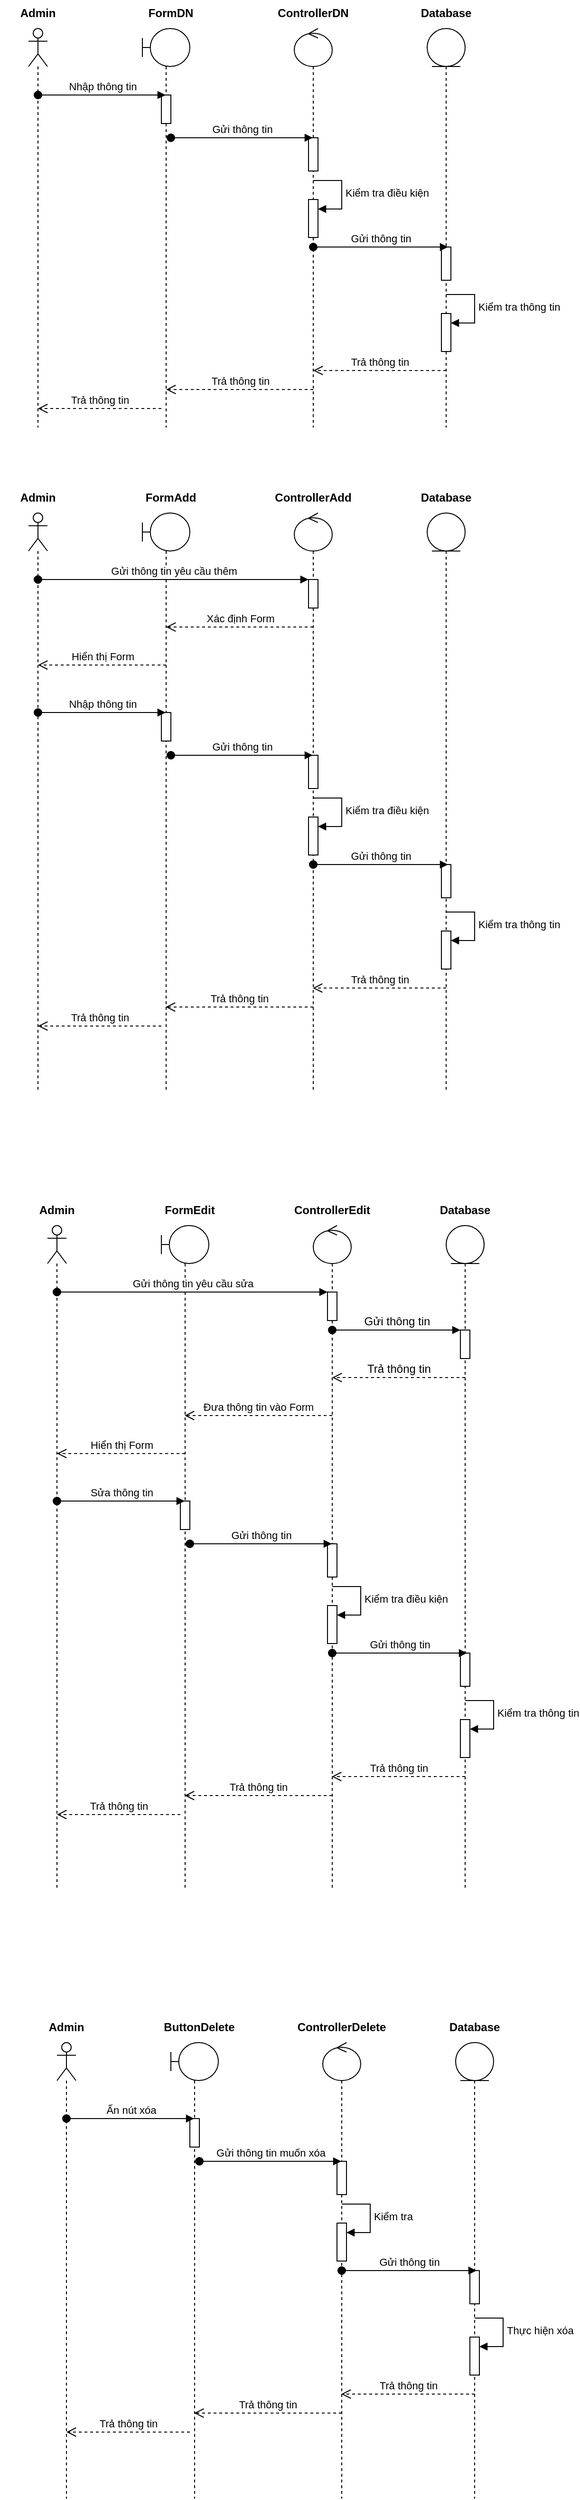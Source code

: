 <mxfile version="20.8.20" type="github">
  <diagram name="Page-1" id="2YBvvXClWsGukQMizWep">
    <mxGraphModel dx="880" dy="502" grid="1" gridSize="10" guides="1" tooltips="1" connect="1" arrows="1" fold="1" page="1" pageScale="1" pageWidth="850" pageHeight="1100" math="0" shadow="0">
      <root>
        <mxCell id="0" />
        <mxCell id="1" parent="0" />
        <mxCell id="ZJ23gMwcGeVNAdZeZlUA-1" value="" style="shape=umlLifeline;perimeter=lifelinePerimeter;whiteSpace=wrap;html=1;container=0;dropTarget=0;collapsible=0;recursiveResize=0;outlineConnect=0;portConstraint=eastwest;newEdgeStyle={&quot;edgeStyle&quot;:&quot;elbowEdgeStyle&quot;,&quot;elbow&quot;:&quot;vertical&quot;,&quot;curved&quot;:0,&quot;rounded&quot;:0};participant=umlActor;" parent="1" vertex="1">
          <mxGeometry x="50" y="40" width="20" height="420" as="geometry" />
        </mxCell>
        <mxCell id="ZJ23gMwcGeVNAdZeZlUA-2" value="" style="shape=umlLifeline;perimeter=lifelinePerimeter;whiteSpace=wrap;html=1;container=0;dropTarget=0;collapsible=0;recursiveResize=0;outlineConnect=0;portConstraint=eastwest;newEdgeStyle={&quot;edgeStyle&quot;:&quot;elbowEdgeStyle&quot;,&quot;elbow&quot;:&quot;vertical&quot;,&quot;curved&quot;:0,&quot;rounded&quot;:0};participant=umlControl;" parent="1" vertex="1">
          <mxGeometry x="330" y="40" width="40" height="420" as="geometry" />
        </mxCell>
        <mxCell id="ZJ23gMwcGeVNAdZeZlUA-7" value="" style="html=1;points=[];perimeter=orthogonalPerimeter;outlineConnect=0;targetShapes=umlLifeline;portConstraint=eastwest;newEdgeStyle={&quot;edgeStyle&quot;:&quot;elbowEdgeStyle&quot;,&quot;elbow&quot;:&quot;vertical&quot;,&quot;curved&quot;:0,&quot;rounded&quot;:0};" parent="ZJ23gMwcGeVNAdZeZlUA-2" vertex="1">
          <mxGeometry x="15" y="115" width="10" height="35" as="geometry" />
        </mxCell>
        <mxCell id="ZJ23gMwcGeVNAdZeZlUA-11" value="" style="html=1;points=[];perimeter=orthogonalPerimeter;outlineConnect=0;targetShapes=umlLifeline;portConstraint=eastwest;newEdgeStyle={&quot;edgeStyle&quot;:&quot;elbowEdgeStyle&quot;,&quot;elbow&quot;:&quot;vertical&quot;,&quot;curved&quot;:0,&quot;rounded&quot;:0};" parent="ZJ23gMwcGeVNAdZeZlUA-2" vertex="1">
          <mxGeometry x="15" y="180" width="10" height="40" as="geometry" />
        </mxCell>
        <mxCell id="ZJ23gMwcGeVNAdZeZlUA-12" value="Kiểm tra điều kiện" style="html=1;align=left;spacingLeft=2;endArrow=block;rounded=0;edgeStyle=orthogonalEdgeStyle;curved=0;rounded=0;" parent="ZJ23gMwcGeVNAdZeZlUA-2" target="ZJ23gMwcGeVNAdZeZlUA-11" edge="1">
          <mxGeometry relative="1" as="geometry">
            <mxPoint x="20" y="160" as="sourcePoint" />
            <Array as="points">
              <mxPoint x="50" y="190" />
            </Array>
          </mxGeometry>
        </mxCell>
        <mxCell id="ZJ23gMwcGeVNAdZeZlUA-3" value="" style="shape=umlLifeline;perimeter=lifelinePerimeter;whiteSpace=wrap;html=1;container=0;dropTarget=0;collapsible=0;recursiveResize=0;outlineConnect=0;portConstraint=eastwest;newEdgeStyle={&quot;edgeStyle&quot;:&quot;elbowEdgeStyle&quot;,&quot;elbow&quot;:&quot;vertical&quot;,&quot;curved&quot;:0,&quot;rounded&quot;:0};participant=umlBoundary;" parent="1" vertex="1">
          <mxGeometry x="170" y="40" width="50" height="420" as="geometry" />
        </mxCell>
        <mxCell id="ZJ23gMwcGeVNAdZeZlUA-5" value="" style="html=1;points=[];perimeter=orthogonalPerimeter;outlineConnect=0;targetShapes=umlLifeline;portConstraint=eastwest;newEdgeStyle={&quot;edgeStyle&quot;:&quot;elbowEdgeStyle&quot;,&quot;elbow&quot;:&quot;vertical&quot;,&quot;curved&quot;:0,&quot;rounded&quot;:0};" parent="ZJ23gMwcGeVNAdZeZlUA-3" vertex="1">
          <mxGeometry x="20" y="70" width="10" height="30" as="geometry" />
        </mxCell>
        <mxCell id="ZJ23gMwcGeVNAdZeZlUA-4" value="" style="shape=umlLifeline;perimeter=lifelinePerimeter;whiteSpace=wrap;html=1;container=0;dropTarget=0;collapsible=0;recursiveResize=0;outlineConnect=0;portConstraint=eastwest;newEdgeStyle={&quot;edgeStyle&quot;:&quot;elbowEdgeStyle&quot;,&quot;elbow&quot;:&quot;vertical&quot;,&quot;curved&quot;:0,&quot;rounded&quot;:0};participant=umlEntity;" parent="1" vertex="1">
          <mxGeometry x="470" y="40" width="40" height="420" as="geometry" />
        </mxCell>
        <mxCell id="ZJ23gMwcGeVNAdZeZlUA-9" value="" style="html=1;points=[];perimeter=orthogonalPerimeter;outlineConnect=0;targetShapes=umlLifeline;portConstraint=eastwest;newEdgeStyle={&quot;edgeStyle&quot;:&quot;elbowEdgeStyle&quot;,&quot;elbow&quot;:&quot;vertical&quot;,&quot;curved&quot;:0,&quot;rounded&quot;:0};" parent="ZJ23gMwcGeVNAdZeZlUA-4" vertex="1">
          <mxGeometry x="15" y="230" width="10" height="35" as="geometry" />
        </mxCell>
        <mxCell id="ZJ23gMwcGeVNAdZeZlUA-16" value="" style="html=1;points=[];perimeter=orthogonalPerimeter;outlineConnect=0;targetShapes=umlLifeline;portConstraint=eastwest;newEdgeStyle={&quot;edgeStyle&quot;:&quot;elbowEdgeStyle&quot;,&quot;elbow&quot;:&quot;vertical&quot;,&quot;curved&quot;:0,&quot;rounded&quot;:0};" parent="ZJ23gMwcGeVNAdZeZlUA-4" vertex="1">
          <mxGeometry x="15" y="300" width="10" height="40" as="geometry" />
        </mxCell>
        <mxCell id="ZJ23gMwcGeVNAdZeZlUA-17" value="Kiểm tra thông tin" style="html=1;align=left;spacingLeft=2;endArrow=block;rounded=0;edgeStyle=orthogonalEdgeStyle;curved=0;rounded=0;" parent="ZJ23gMwcGeVNAdZeZlUA-4" target="ZJ23gMwcGeVNAdZeZlUA-16" edge="1">
          <mxGeometry relative="1" as="geometry">
            <mxPoint x="20" y="280" as="sourcePoint" />
            <Array as="points">
              <mxPoint x="50" y="310" />
            </Array>
          </mxGeometry>
        </mxCell>
        <mxCell id="ZJ23gMwcGeVNAdZeZlUA-6" value="Nhập thông tin" style="html=1;verticalAlign=bottom;startArrow=oval;endArrow=block;startSize=8;edgeStyle=elbowEdgeStyle;elbow=vertical;curved=0;rounded=0;" parent="1" target="ZJ23gMwcGeVNAdZeZlUA-3" edge="1">
          <mxGeometry relative="1" as="geometry">
            <mxPoint x="60" y="110" as="sourcePoint" />
          </mxGeometry>
        </mxCell>
        <mxCell id="ZJ23gMwcGeVNAdZeZlUA-8" value="Gửi thông tin" style="html=1;verticalAlign=bottom;startArrow=oval;endArrow=block;startSize=8;edgeStyle=elbowEdgeStyle;elbow=vertical;curved=0;rounded=0;" parent="1" target="ZJ23gMwcGeVNAdZeZlUA-2" edge="1">
          <mxGeometry relative="1" as="geometry">
            <mxPoint x="200" y="155" as="sourcePoint" />
          </mxGeometry>
        </mxCell>
        <mxCell id="ZJ23gMwcGeVNAdZeZlUA-10" value="Gửi thông tin" style="html=1;verticalAlign=bottom;startArrow=oval;endArrow=block;startSize=8;edgeStyle=elbowEdgeStyle;elbow=vertical;curved=0;rounded=0;" parent="1" edge="1">
          <mxGeometry relative="1" as="geometry">
            <mxPoint x="350" y="270" as="sourcePoint" />
            <mxPoint x="492" y="270" as="targetPoint" />
          </mxGeometry>
        </mxCell>
        <mxCell id="ZJ23gMwcGeVNAdZeZlUA-18" value="Trả thông tin" style="html=1;verticalAlign=bottom;endArrow=open;dashed=1;endSize=8;edgeStyle=elbowEdgeStyle;elbow=vertical;curved=0;rounded=0;" parent="1" target="ZJ23gMwcGeVNAdZeZlUA-2" edge="1">
          <mxGeometry relative="1" as="geometry">
            <mxPoint x="490" y="400" as="sourcePoint" />
            <mxPoint x="410" y="400" as="targetPoint" />
          </mxGeometry>
        </mxCell>
        <mxCell id="ZJ23gMwcGeVNAdZeZlUA-19" value="Trả thông tin" style="html=1;verticalAlign=bottom;endArrow=open;dashed=1;endSize=8;edgeStyle=elbowEdgeStyle;elbow=vertical;curved=0;rounded=0;" parent="1" target="ZJ23gMwcGeVNAdZeZlUA-3" edge="1">
          <mxGeometry relative="1" as="geometry">
            <mxPoint x="350" y="420" as="sourcePoint" />
            <mxPoint x="210" y="420" as="targetPoint" />
          </mxGeometry>
        </mxCell>
        <mxCell id="ZJ23gMwcGeVNAdZeZlUA-20" value="Trả thông tin" style="html=1;verticalAlign=bottom;endArrow=open;dashed=1;endSize=8;edgeStyle=elbowEdgeStyle;elbow=vertical;curved=0;rounded=0;" parent="1" edge="1">
          <mxGeometry relative="1" as="geometry">
            <mxPoint x="190" y="440" as="sourcePoint" />
            <mxPoint x="60" y="440" as="targetPoint" />
          </mxGeometry>
        </mxCell>
        <mxCell id="ZJ23gMwcGeVNAdZeZlUA-21" value="Admin" style="text;align=center;fontStyle=1;verticalAlign=middle;spacingLeft=3;spacingRight=3;strokeColor=none;rotatable=0;points=[[0,0.5],[1,0.5]];portConstraint=eastwest;" parent="1" vertex="1">
          <mxGeometry x="20" y="10" width="80" height="26" as="geometry" />
        </mxCell>
        <mxCell id="ZJ23gMwcGeVNAdZeZlUA-23" value="FormDN" style="text;align=center;fontStyle=1;verticalAlign=middle;spacingLeft=3;spacingRight=3;strokeColor=none;rotatable=0;points=[[0,0.5],[1,0.5]];portConstraint=eastwest;" parent="1" vertex="1">
          <mxGeometry x="160" y="10" width="80" height="26" as="geometry" />
        </mxCell>
        <mxCell id="ZJ23gMwcGeVNAdZeZlUA-24" value="ControllerDN" style="text;align=center;fontStyle=1;verticalAlign=middle;spacingLeft=3;spacingRight=3;strokeColor=none;rotatable=0;points=[[0,0.5],[1,0.5]];portConstraint=eastwest;" parent="1" vertex="1">
          <mxGeometry x="310" y="10" width="80" height="26" as="geometry" />
        </mxCell>
        <mxCell id="ZJ23gMwcGeVNAdZeZlUA-25" value="Database" style="text;align=center;fontStyle=1;verticalAlign=middle;spacingLeft=3;spacingRight=3;strokeColor=none;rotatable=0;points=[[0,0.5],[1,0.5]];portConstraint=eastwest;" parent="1" vertex="1">
          <mxGeometry x="450" y="10" width="80" height="26" as="geometry" />
        </mxCell>
        <mxCell id="ZJ23gMwcGeVNAdZeZlUA-26" value="" style="shape=umlLifeline;perimeter=lifelinePerimeter;whiteSpace=wrap;html=1;container=0;dropTarget=0;collapsible=0;recursiveResize=0;outlineConnect=0;portConstraint=eastwest;newEdgeStyle={&quot;edgeStyle&quot;:&quot;elbowEdgeStyle&quot;,&quot;elbow&quot;:&quot;vertical&quot;,&quot;curved&quot;:0,&quot;rounded&quot;:0};participant=umlActor;" parent="1" vertex="1">
          <mxGeometry x="50" y="550" width="20" height="610" as="geometry" />
        </mxCell>
        <mxCell id="ZJ23gMwcGeVNAdZeZlUA-27" value="" style="shape=umlLifeline;perimeter=lifelinePerimeter;whiteSpace=wrap;html=1;container=0;dropTarget=0;collapsible=0;recursiveResize=0;outlineConnect=0;portConstraint=eastwest;newEdgeStyle={&quot;edgeStyle&quot;:&quot;elbowEdgeStyle&quot;,&quot;elbow&quot;:&quot;vertical&quot;,&quot;curved&quot;:0,&quot;rounded&quot;:0};participant=umlControl;" parent="1" vertex="1">
          <mxGeometry x="330" y="550" width="40" height="610" as="geometry" />
        </mxCell>
        <mxCell id="ZJ23gMwcGeVNAdZeZlUA-28" value="" style="html=1;points=[];perimeter=orthogonalPerimeter;outlineConnect=0;targetShapes=umlLifeline;portConstraint=eastwest;newEdgeStyle={&quot;edgeStyle&quot;:&quot;elbowEdgeStyle&quot;,&quot;elbow&quot;:&quot;vertical&quot;,&quot;curved&quot;:0,&quot;rounded&quot;:0};" parent="ZJ23gMwcGeVNAdZeZlUA-27" vertex="1">
          <mxGeometry x="15" y="255" width="10" height="35" as="geometry" />
        </mxCell>
        <mxCell id="ZJ23gMwcGeVNAdZeZlUA-29" value="" style="html=1;points=[];perimeter=orthogonalPerimeter;outlineConnect=0;targetShapes=umlLifeline;portConstraint=eastwest;newEdgeStyle={&quot;edgeStyle&quot;:&quot;elbowEdgeStyle&quot;,&quot;elbow&quot;:&quot;vertical&quot;,&quot;curved&quot;:0,&quot;rounded&quot;:0};" parent="ZJ23gMwcGeVNAdZeZlUA-27" vertex="1">
          <mxGeometry x="15" y="320" width="10" height="40" as="geometry" />
        </mxCell>
        <mxCell id="ZJ23gMwcGeVNAdZeZlUA-30" value="Kiểm tra điều kiện" style="html=1;align=left;spacingLeft=2;endArrow=block;rounded=0;edgeStyle=orthogonalEdgeStyle;curved=0;rounded=0;" parent="ZJ23gMwcGeVNAdZeZlUA-27" target="ZJ23gMwcGeVNAdZeZlUA-29" edge="1">
          <mxGeometry relative="1" as="geometry">
            <mxPoint x="20" y="300" as="sourcePoint" />
            <Array as="points">
              <mxPoint x="50" y="330" />
            </Array>
          </mxGeometry>
        </mxCell>
        <mxCell id="ZJ23gMwcGeVNAdZeZlUA-47" value="" style="html=1;points=[];perimeter=orthogonalPerimeter;outlineConnect=0;targetShapes=umlLifeline;portConstraint=eastwest;newEdgeStyle={&quot;edgeStyle&quot;:&quot;elbowEdgeStyle&quot;,&quot;elbow&quot;:&quot;vertical&quot;,&quot;curved&quot;:0,&quot;rounded&quot;:0};" parent="ZJ23gMwcGeVNAdZeZlUA-27" vertex="1">
          <mxGeometry x="15" y="70" width="10" height="30" as="geometry" />
        </mxCell>
        <mxCell id="ZJ23gMwcGeVNAdZeZlUA-31" value="" style="shape=umlLifeline;perimeter=lifelinePerimeter;whiteSpace=wrap;html=1;container=0;dropTarget=0;collapsible=0;recursiveResize=0;outlineConnect=0;portConstraint=eastwest;newEdgeStyle={&quot;edgeStyle&quot;:&quot;elbowEdgeStyle&quot;,&quot;elbow&quot;:&quot;vertical&quot;,&quot;curved&quot;:0,&quot;rounded&quot;:0};participant=umlBoundary;" parent="1" vertex="1">
          <mxGeometry x="170" y="550" width="50" height="610" as="geometry" />
        </mxCell>
        <mxCell id="ZJ23gMwcGeVNAdZeZlUA-32" value="" style="html=1;points=[];perimeter=orthogonalPerimeter;outlineConnect=0;targetShapes=umlLifeline;portConstraint=eastwest;newEdgeStyle={&quot;edgeStyle&quot;:&quot;elbowEdgeStyle&quot;,&quot;elbow&quot;:&quot;vertical&quot;,&quot;curved&quot;:0,&quot;rounded&quot;:0};" parent="ZJ23gMwcGeVNAdZeZlUA-31" vertex="1">
          <mxGeometry x="20" y="210" width="10" height="30" as="geometry" />
        </mxCell>
        <mxCell id="ZJ23gMwcGeVNAdZeZlUA-48" value="Gửi thông tin yêu cầu thêm" style="html=1;verticalAlign=bottom;startArrow=oval;endArrow=block;startSize=8;edgeStyle=elbowEdgeStyle;elbow=vertical;curved=0;rounded=0;" parent="ZJ23gMwcGeVNAdZeZlUA-31" target="ZJ23gMwcGeVNAdZeZlUA-47" edge="1">
          <mxGeometry relative="1" as="geometry">
            <mxPoint x="-110" y="70" as="sourcePoint" />
            <mxPoint x="24.5" y="70" as="targetPoint" />
          </mxGeometry>
        </mxCell>
        <mxCell id="ZJ23gMwcGeVNAdZeZlUA-33" value="" style="shape=umlLifeline;perimeter=lifelinePerimeter;whiteSpace=wrap;html=1;container=0;dropTarget=0;collapsible=0;recursiveResize=0;outlineConnect=0;portConstraint=eastwest;newEdgeStyle={&quot;edgeStyle&quot;:&quot;elbowEdgeStyle&quot;,&quot;elbow&quot;:&quot;vertical&quot;,&quot;curved&quot;:0,&quot;rounded&quot;:0};participant=umlEntity;" parent="1" vertex="1">
          <mxGeometry x="470" y="550" width="40" height="610" as="geometry" />
        </mxCell>
        <mxCell id="ZJ23gMwcGeVNAdZeZlUA-34" value="" style="html=1;points=[];perimeter=orthogonalPerimeter;outlineConnect=0;targetShapes=umlLifeline;portConstraint=eastwest;newEdgeStyle={&quot;edgeStyle&quot;:&quot;elbowEdgeStyle&quot;,&quot;elbow&quot;:&quot;vertical&quot;,&quot;curved&quot;:0,&quot;rounded&quot;:0};" parent="ZJ23gMwcGeVNAdZeZlUA-33" vertex="1">
          <mxGeometry x="15" y="370" width="10" height="35" as="geometry" />
        </mxCell>
        <mxCell id="ZJ23gMwcGeVNAdZeZlUA-35" value="" style="html=1;points=[];perimeter=orthogonalPerimeter;outlineConnect=0;targetShapes=umlLifeline;portConstraint=eastwest;newEdgeStyle={&quot;edgeStyle&quot;:&quot;elbowEdgeStyle&quot;,&quot;elbow&quot;:&quot;vertical&quot;,&quot;curved&quot;:0,&quot;rounded&quot;:0};" parent="ZJ23gMwcGeVNAdZeZlUA-33" vertex="1">
          <mxGeometry x="15" y="440" width="10" height="40" as="geometry" />
        </mxCell>
        <mxCell id="ZJ23gMwcGeVNAdZeZlUA-36" value="Kiểm tra thông tin" style="html=1;align=left;spacingLeft=2;endArrow=block;rounded=0;edgeStyle=orthogonalEdgeStyle;curved=0;rounded=0;" parent="ZJ23gMwcGeVNAdZeZlUA-33" target="ZJ23gMwcGeVNAdZeZlUA-35" edge="1">
          <mxGeometry relative="1" as="geometry">
            <mxPoint x="20" y="420" as="sourcePoint" />
            <Array as="points">
              <mxPoint x="50" y="450" />
            </Array>
          </mxGeometry>
        </mxCell>
        <mxCell id="ZJ23gMwcGeVNAdZeZlUA-37" value="Nhập thông tin" style="html=1;verticalAlign=bottom;startArrow=oval;endArrow=block;startSize=8;edgeStyle=elbowEdgeStyle;elbow=vertical;curved=0;rounded=0;" parent="1" edge="1">
          <mxGeometry relative="1" as="geometry">
            <mxPoint x="60" y="760" as="sourcePoint" />
            <mxPoint x="194.5" y="760" as="targetPoint" />
          </mxGeometry>
        </mxCell>
        <mxCell id="ZJ23gMwcGeVNAdZeZlUA-38" value="Gửi thông tin" style="html=1;verticalAlign=bottom;startArrow=oval;endArrow=block;startSize=8;edgeStyle=elbowEdgeStyle;elbow=vertical;curved=0;rounded=0;" parent="1" edge="1">
          <mxGeometry relative="1" as="geometry">
            <mxPoint x="200" y="805" as="sourcePoint" />
            <mxPoint x="349.5" y="805" as="targetPoint" />
          </mxGeometry>
        </mxCell>
        <mxCell id="ZJ23gMwcGeVNAdZeZlUA-39" value="Gửi thông tin" style="html=1;verticalAlign=bottom;startArrow=oval;endArrow=block;startSize=8;edgeStyle=elbowEdgeStyle;elbow=vertical;curved=0;rounded=0;" parent="1" edge="1">
          <mxGeometry relative="1" as="geometry">
            <mxPoint x="350" y="920" as="sourcePoint" />
            <mxPoint x="492" y="920" as="targetPoint" />
          </mxGeometry>
        </mxCell>
        <mxCell id="ZJ23gMwcGeVNAdZeZlUA-40" value="Trả thông tin" style="html=1;verticalAlign=bottom;endArrow=open;dashed=1;endSize=8;edgeStyle=elbowEdgeStyle;elbow=vertical;curved=0;rounded=0;" parent="1" edge="1">
          <mxGeometry relative="1" as="geometry">
            <mxPoint x="490" y="1050" as="sourcePoint" />
            <mxPoint x="349.5" y="1050" as="targetPoint" />
          </mxGeometry>
        </mxCell>
        <mxCell id="ZJ23gMwcGeVNAdZeZlUA-41" value="Trả thông tin" style="html=1;verticalAlign=bottom;endArrow=open;dashed=1;endSize=8;edgeStyle=elbowEdgeStyle;elbow=vertical;curved=0;rounded=0;" parent="1" edge="1">
          <mxGeometry relative="1" as="geometry">
            <mxPoint x="350" y="1070" as="sourcePoint" />
            <mxPoint x="194.5" y="1070" as="targetPoint" />
          </mxGeometry>
        </mxCell>
        <mxCell id="ZJ23gMwcGeVNAdZeZlUA-42" value="Trả thông tin" style="html=1;verticalAlign=bottom;endArrow=open;dashed=1;endSize=8;edgeStyle=elbowEdgeStyle;elbow=vertical;curved=0;rounded=0;" parent="1" edge="1">
          <mxGeometry relative="1" as="geometry">
            <mxPoint x="190" y="1090" as="sourcePoint" />
            <mxPoint x="60" y="1090" as="targetPoint" />
          </mxGeometry>
        </mxCell>
        <mxCell id="ZJ23gMwcGeVNAdZeZlUA-43" value="Admin" style="text;align=center;fontStyle=1;verticalAlign=middle;spacingLeft=3;spacingRight=3;strokeColor=none;rotatable=0;points=[[0,0.5],[1,0.5]];portConstraint=eastwest;" parent="1" vertex="1">
          <mxGeometry x="20" y="520" width="80" height="26" as="geometry" />
        </mxCell>
        <mxCell id="ZJ23gMwcGeVNAdZeZlUA-44" value="FormAdd" style="text;align=center;fontStyle=1;verticalAlign=middle;spacingLeft=3;spacingRight=3;strokeColor=none;rotatable=0;points=[[0,0.5],[1,0.5]];portConstraint=eastwest;" parent="1" vertex="1">
          <mxGeometry x="160" y="520" width="80" height="26" as="geometry" />
        </mxCell>
        <mxCell id="ZJ23gMwcGeVNAdZeZlUA-45" value="ControllerAdd" style="text;align=center;fontStyle=1;verticalAlign=middle;spacingLeft=3;spacingRight=3;strokeColor=none;rotatable=0;points=[[0,0.5],[1,0.5]];portConstraint=eastwest;" parent="1" vertex="1">
          <mxGeometry x="310" y="520" width="80" height="26" as="geometry" />
        </mxCell>
        <mxCell id="ZJ23gMwcGeVNAdZeZlUA-46" value="Database" style="text;align=center;fontStyle=1;verticalAlign=middle;spacingLeft=3;spacingRight=3;strokeColor=none;rotatable=0;points=[[0,0.5],[1,0.5]];portConstraint=eastwest;" parent="1" vertex="1">
          <mxGeometry x="450" y="520" width="80" height="26" as="geometry" />
        </mxCell>
        <mxCell id="ZJ23gMwcGeVNAdZeZlUA-49" value="Xác định Form" style="html=1;verticalAlign=bottom;endArrow=open;dashed=1;endSize=8;edgeStyle=elbowEdgeStyle;elbow=vertical;curved=0;rounded=0;" parent="1" target="ZJ23gMwcGeVNAdZeZlUA-31" edge="1">
          <mxGeometry relative="1" as="geometry">
            <mxPoint x="350" y="670" as="sourcePoint" />
            <mxPoint x="270" y="670" as="targetPoint" />
          </mxGeometry>
        </mxCell>
        <mxCell id="ZJ23gMwcGeVNAdZeZlUA-53" value="Hiển thị Form" style="html=1;verticalAlign=bottom;endArrow=open;dashed=1;endSize=8;edgeStyle=elbowEdgeStyle;elbow=vertical;curved=0;rounded=0;" parent="1" edge="1">
          <mxGeometry relative="1" as="geometry">
            <mxPoint x="195" y="710" as="sourcePoint" />
            <mxPoint x="60" y="710" as="targetPoint" />
          </mxGeometry>
        </mxCell>
        <mxCell id="76IrIxKfduokqbWOAKLY-1" value="" style="shape=umlLifeline;perimeter=lifelinePerimeter;whiteSpace=wrap;html=1;container=0;dropTarget=0;collapsible=0;recursiveResize=0;outlineConnect=0;portConstraint=eastwest;newEdgeStyle={&quot;edgeStyle&quot;:&quot;elbowEdgeStyle&quot;,&quot;elbow&quot;:&quot;vertical&quot;,&quot;curved&quot;:0,&quot;rounded&quot;:0};participant=umlActor;" vertex="1" parent="1">
          <mxGeometry x="70" y="1300" width="20" height="700" as="geometry" />
        </mxCell>
        <mxCell id="76IrIxKfduokqbWOAKLY-2" value="" style="shape=umlLifeline;perimeter=lifelinePerimeter;whiteSpace=wrap;html=1;container=0;dropTarget=0;collapsible=0;recursiveResize=0;outlineConnect=0;portConstraint=eastwest;newEdgeStyle={&quot;edgeStyle&quot;:&quot;elbowEdgeStyle&quot;,&quot;elbow&quot;:&quot;vertical&quot;,&quot;curved&quot;:0,&quot;rounded&quot;:0};participant=umlControl;" vertex="1" parent="1">
          <mxGeometry x="350" y="1300" width="40" height="700" as="geometry" />
        </mxCell>
        <mxCell id="76IrIxKfduokqbWOAKLY-3" value="" style="html=1;points=[];perimeter=orthogonalPerimeter;outlineConnect=0;targetShapes=umlLifeline;portConstraint=eastwest;newEdgeStyle={&quot;edgeStyle&quot;:&quot;elbowEdgeStyle&quot;,&quot;elbow&quot;:&quot;vertical&quot;,&quot;curved&quot;:0,&quot;rounded&quot;:0};" vertex="1" parent="76IrIxKfduokqbWOAKLY-2">
          <mxGeometry x="15" y="335" width="10" height="35" as="geometry" />
        </mxCell>
        <mxCell id="76IrIxKfduokqbWOAKLY-4" value="" style="html=1;points=[];perimeter=orthogonalPerimeter;outlineConnect=0;targetShapes=umlLifeline;portConstraint=eastwest;newEdgeStyle={&quot;edgeStyle&quot;:&quot;elbowEdgeStyle&quot;,&quot;elbow&quot;:&quot;vertical&quot;,&quot;curved&quot;:0,&quot;rounded&quot;:0};" vertex="1" parent="76IrIxKfduokqbWOAKLY-2">
          <mxGeometry x="15" y="400" width="10" height="40" as="geometry" />
        </mxCell>
        <mxCell id="76IrIxKfduokqbWOAKLY-5" value="Kiểm tra điều kiện" style="html=1;align=left;spacingLeft=2;endArrow=block;rounded=0;edgeStyle=orthogonalEdgeStyle;curved=0;rounded=0;" edge="1" parent="76IrIxKfduokqbWOAKLY-2" target="76IrIxKfduokqbWOAKLY-4">
          <mxGeometry relative="1" as="geometry">
            <mxPoint x="20" y="380" as="sourcePoint" />
            <Array as="points">
              <mxPoint x="50" y="410" />
            </Array>
          </mxGeometry>
        </mxCell>
        <mxCell id="76IrIxKfduokqbWOAKLY-6" value="" style="html=1;points=[];perimeter=orthogonalPerimeter;outlineConnect=0;targetShapes=umlLifeline;portConstraint=eastwest;newEdgeStyle={&quot;edgeStyle&quot;:&quot;elbowEdgeStyle&quot;,&quot;elbow&quot;:&quot;vertical&quot;,&quot;curved&quot;:0,&quot;rounded&quot;:0};" vertex="1" parent="76IrIxKfduokqbWOAKLY-2">
          <mxGeometry x="15" y="70" width="10" height="30" as="geometry" />
        </mxCell>
        <mxCell id="76IrIxKfduokqbWOAKLY-7" value="" style="shape=umlLifeline;perimeter=lifelinePerimeter;whiteSpace=wrap;html=1;container=0;dropTarget=0;collapsible=0;recursiveResize=0;outlineConnect=0;portConstraint=eastwest;newEdgeStyle={&quot;edgeStyle&quot;:&quot;elbowEdgeStyle&quot;,&quot;elbow&quot;:&quot;vertical&quot;,&quot;curved&quot;:0,&quot;rounded&quot;:0};participant=umlBoundary;" vertex="1" parent="1">
          <mxGeometry x="190" y="1300" width="50" height="700" as="geometry" />
        </mxCell>
        <mxCell id="76IrIxKfduokqbWOAKLY-8" value="" style="html=1;points=[];perimeter=orthogonalPerimeter;outlineConnect=0;targetShapes=umlLifeline;portConstraint=eastwest;newEdgeStyle={&quot;edgeStyle&quot;:&quot;elbowEdgeStyle&quot;,&quot;elbow&quot;:&quot;vertical&quot;,&quot;curved&quot;:0,&quot;rounded&quot;:0};" vertex="1" parent="76IrIxKfduokqbWOAKLY-7">
          <mxGeometry x="20" y="290" width="10" height="30" as="geometry" />
        </mxCell>
        <mxCell id="76IrIxKfduokqbWOAKLY-9" value="Gửi thông tin yêu cầu sửa" style="html=1;verticalAlign=bottom;startArrow=oval;endArrow=block;startSize=8;edgeStyle=elbowEdgeStyle;elbow=vertical;curved=0;rounded=0;" edge="1" parent="76IrIxKfduokqbWOAKLY-7" target="76IrIxKfduokqbWOAKLY-6">
          <mxGeometry relative="1" as="geometry">
            <mxPoint x="-110" y="70" as="sourcePoint" />
            <mxPoint x="24.5" y="70" as="targetPoint" />
          </mxGeometry>
        </mxCell>
        <mxCell id="76IrIxKfduokqbWOAKLY-10" value="" style="shape=umlLifeline;perimeter=lifelinePerimeter;whiteSpace=wrap;html=1;container=0;dropTarget=0;collapsible=0;recursiveResize=0;outlineConnect=0;portConstraint=eastwest;newEdgeStyle={&quot;edgeStyle&quot;:&quot;elbowEdgeStyle&quot;,&quot;elbow&quot;:&quot;vertical&quot;,&quot;curved&quot;:0,&quot;rounded&quot;:0};participant=umlEntity;" vertex="1" parent="1">
          <mxGeometry x="490" y="1300" width="40" height="700" as="geometry" />
        </mxCell>
        <mxCell id="76IrIxKfduokqbWOAKLY-11" value="" style="html=1;points=[];perimeter=orthogonalPerimeter;outlineConnect=0;targetShapes=umlLifeline;portConstraint=eastwest;newEdgeStyle={&quot;edgeStyle&quot;:&quot;elbowEdgeStyle&quot;,&quot;elbow&quot;:&quot;vertical&quot;,&quot;curved&quot;:0,&quot;rounded&quot;:0};" vertex="1" parent="76IrIxKfduokqbWOAKLY-10">
          <mxGeometry x="15" y="450" width="10" height="35" as="geometry" />
        </mxCell>
        <mxCell id="76IrIxKfduokqbWOAKLY-12" value="" style="html=1;points=[];perimeter=orthogonalPerimeter;outlineConnect=0;targetShapes=umlLifeline;portConstraint=eastwest;newEdgeStyle={&quot;edgeStyle&quot;:&quot;elbowEdgeStyle&quot;,&quot;elbow&quot;:&quot;vertical&quot;,&quot;curved&quot;:0,&quot;rounded&quot;:0};" vertex="1" parent="76IrIxKfduokqbWOAKLY-10">
          <mxGeometry x="15" y="520" width="10" height="40" as="geometry" />
        </mxCell>
        <mxCell id="76IrIxKfduokqbWOAKLY-13" value="Kiểm tra thông tin" style="html=1;align=left;spacingLeft=2;endArrow=block;rounded=0;edgeStyle=orthogonalEdgeStyle;curved=0;rounded=0;" edge="1" parent="76IrIxKfduokqbWOAKLY-10" target="76IrIxKfduokqbWOAKLY-12">
          <mxGeometry relative="1" as="geometry">
            <mxPoint x="20" y="500" as="sourcePoint" />
            <Array as="points">
              <mxPoint x="50" y="530" />
            </Array>
          </mxGeometry>
        </mxCell>
        <mxCell id="76IrIxKfduokqbWOAKLY-26" value="" style="html=1;points=[];perimeter=orthogonalPerimeter;outlineConnect=0;targetShapes=umlLifeline;portConstraint=eastwest;newEdgeStyle={&quot;edgeStyle&quot;:&quot;elbowEdgeStyle&quot;,&quot;elbow&quot;:&quot;vertical&quot;,&quot;curved&quot;:0,&quot;rounded&quot;:0};fontSize=16;" vertex="1" parent="76IrIxKfduokqbWOAKLY-10">
          <mxGeometry x="15" y="110" width="10" height="30" as="geometry" />
        </mxCell>
        <mxCell id="76IrIxKfduokqbWOAKLY-14" value="Sửa thông tin" style="html=1;verticalAlign=bottom;startArrow=oval;endArrow=block;startSize=8;edgeStyle=elbowEdgeStyle;elbow=vertical;curved=0;rounded=0;" edge="1" parent="1">
          <mxGeometry relative="1" as="geometry">
            <mxPoint x="80" y="1590" as="sourcePoint" />
            <mxPoint x="214.5" y="1590" as="targetPoint" />
          </mxGeometry>
        </mxCell>
        <mxCell id="76IrIxKfduokqbWOAKLY-15" value="Gửi thông tin" style="html=1;verticalAlign=bottom;startArrow=oval;endArrow=block;startSize=8;edgeStyle=elbowEdgeStyle;elbow=vertical;curved=0;rounded=0;" edge="1" parent="1">
          <mxGeometry relative="1" as="geometry">
            <mxPoint x="220" y="1635" as="sourcePoint" />
            <mxPoint x="369.5" y="1635" as="targetPoint" />
          </mxGeometry>
        </mxCell>
        <mxCell id="76IrIxKfduokqbWOAKLY-16" value="Gửi thông tin" style="html=1;verticalAlign=bottom;startArrow=oval;endArrow=block;startSize=8;edgeStyle=elbowEdgeStyle;elbow=vertical;curved=0;rounded=0;" edge="1" parent="1">
          <mxGeometry relative="1" as="geometry">
            <mxPoint x="370" y="1750" as="sourcePoint" />
            <mxPoint x="512" y="1750" as="targetPoint" />
          </mxGeometry>
        </mxCell>
        <mxCell id="76IrIxKfduokqbWOAKLY-17" value="Trả thông tin" style="html=1;verticalAlign=bottom;endArrow=open;dashed=1;endSize=8;edgeStyle=elbowEdgeStyle;elbow=vertical;curved=0;rounded=0;" edge="1" parent="1">
          <mxGeometry relative="1" as="geometry">
            <mxPoint x="510" y="1880" as="sourcePoint" />
            <mxPoint x="369.5" y="1880" as="targetPoint" />
          </mxGeometry>
        </mxCell>
        <mxCell id="76IrIxKfduokqbWOAKLY-18" value="Trả thông tin" style="html=1;verticalAlign=bottom;endArrow=open;dashed=1;endSize=8;edgeStyle=elbowEdgeStyle;elbow=vertical;curved=0;rounded=0;" edge="1" parent="1">
          <mxGeometry relative="1" as="geometry">
            <mxPoint x="370" y="1900" as="sourcePoint" />
            <mxPoint x="214.5" y="1900" as="targetPoint" />
          </mxGeometry>
        </mxCell>
        <mxCell id="76IrIxKfduokqbWOAKLY-19" value="Trả thông tin" style="html=1;verticalAlign=bottom;endArrow=open;dashed=1;endSize=8;edgeStyle=elbowEdgeStyle;elbow=vertical;curved=0;rounded=0;" edge="1" parent="1">
          <mxGeometry relative="1" as="geometry">
            <mxPoint x="210" y="1920" as="sourcePoint" />
            <mxPoint x="80" y="1920" as="targetPoint" />
          </mxGeometry>
        </mxCell>
        <mxCell id="76IrIxKfduokqbWOAKLY-20" value="Admin" style="text;align=center;fontStyle=1;verticalAlign=middle;spacingLeft=3;spacingRight=3;strokeColor=none;rotatable=0;points=[[0,0.5],[1,0.5]];portConstraint=eastwest;" vertex="1" parent="1">
          <mxGeometry x="40" y="1270" width="80" height="26" as="geometry" />
        </mxCell>
        <mxCell id="76IrIxKfduokqbWOAKLY-21" value="FormEdit" style="text;align=center;fontStyle=1;verticalAlign=middle;spacingLeft=3;spacingRight=3;strokeColor=none;rotatable=0;points=[[0,0.5],[1,0.5]];portConstraint=eastwest;" vertex="1" parent="1">
          <mxGeometry x="180" y="1270" width="80" height="26" as="geometry" />
        </mxCell>
        <mxCell id="76IrIxKfduokqbWOAKLY-22" value="ControllerEdit" style="text;align=center;fontStyle=1;verticalAlign=middle;spacingLeft=3;spacingRight=3;strokeColor=none;rotatable=0;points=[[0,0.5],[1,0.5]];portConstraint=eastwest;" vertex="1" parent="1">
          <mxGeometry x="330" y="1270" width="80" height="26" as="geometry" />
        </mxCell>
        <mxCell id="76IrIxKfduokqbWOAKLY-23" value="Database" style="text;align=center;fontStyle=1;verticalAlign=middle;spacingLeft=3;spacingRight=3;strokeColor=none;rotatable=0;points=[[0,0.5],[1,0.5]];portConstraint=eastwest;" vertex="1" parent="1">
          <mxGeometry x="470" y="1270" width="80" height="26" as="geometry" />
        </mxCell>
        <mxCell id="76IrIxKfduokqbWOAKLY-24" value="Đưa thông tin vào Form" style="html=1;verticalAlign=bottom;endArrow=open;dashed=1;endSize=8;edgeStyle=elbowEdgeStyle;elbow=vertical;curved=0;rounded=0;" edge="1" parent="1">
          <mxGeometry relative="1" as="geometry">
            <mxPoint x="370" y="1500" as="sourcePoint" />
            <mxPoint x="214.5" y="1500" as="targetPoint" />
            <Array as="points">
              <mxPoint x="320" y="1500" />
            </Array>
          </mxGeometry>
        </mxCell>
        <mxCell id="76IrIxKfduokqbWOAKLY-25" value="Hiển thị Form" style="html=1;verticalAlign=bottom;endArrow=open;dashed=1;endSize=8;edgeStyle=elbowEdgeStyle;elbow=vertical;curved=0;rounded=0;" edge="1" parent="1">
          <mxGeometry relative="1" as="geometry">
            <mxPoint x="215" y="1540" as="sourcePoint" />
            <mxPoint x="80" y="1540" as="targetPoint" />
          </mxGeometry>
        </mxCell>
        <mxCell id="76IrIxKfduokqbWOAKLY-27" value="Gửi thông tin" style="html=1;verticalAlign=bottom;startArrow=oval;endArrow=block;startSize=8;edgeStyle=elbowEdgeStyle;elbow=vertical;curved=0;rounded=0;fontSize=12;" edge="1" target="76IrIxKfduokqbWOAKLY-26" parent="1">
          <mxGeometry relative="1" as="geometry">
            <mxPoint x="370" y="1410" as="sourcePoint" />
          </mxGeometry>
        </mxCell>
        <mxCell id="76IrIxKfduokqbWOAKLY-28" value="Trả thông tin" style="html=1;verticalAlign=bottom;endArrow=open;dashed=1;endSize=8;edgeStyle=elbowEdgeStyle;elbow=vertical;curved=0;rounded=0;fontSize=12;" edge="1" parent="1" target="76IrIxKfduokqbWOAKLY-2">
          <mxGeometry relative="1" as="geometry">
            <mxPoint x="510" y="1460" as="sourcePoint" />
            <mxPoint x="430" y="1460" as="targetPoint" />
          </mxGeometry>
        </mxCell>
        <mxCell id="76IrIxKfduokqbWOAKLY-29" value="" style="shape=umlLifeline;perimeter=lifelinePerimeter;whiteSpace=wrap;html=1;container=0;dropTarget=0;collapsible=0;recursiveResize=0;outlineConnect=0;portConstraint=eastwest;newEdgeStyle={&quot;edgeStyle&quot;:&quot;elbowEdgeStyle&quot;,&quot;elbow&quot;:&quot;vertical&quot;,&quot;curved&quot;:0,&quot;rounded&quot;:0};participant=umlActor;" vertex="1" parent="1">
          <mxGeometry x="80" y="2160" width="20" height="480" as="geometry" />
        </mxCell>
        <mxCell id="76IrIxKfduokqbWOAKLY-30" value="" style="shape=umlLifeline;perimeter=lifelinePerimeter;whiteSpace=wrap;html=1;container=0;dropTarget=0;collapsible=0;recursiveResize=0;outlineConnect=0;portConstraint=eastwest;newEdgeStyle={&quot;edgeStyle&quot;:&quot;elbowEdgeStyle&quot;,&quot;elbow&quot;:&quot;vertical&quot;,&quot;curved&quot;:0,&quot;rounded&quot;:0};participant=umlControl;" vertex="1" parent="1">
          <mxGeometry x="360" y="2160" width="40" height="480" as="geometry" />
        </mxCell>
        <mxCell id="76IrIxKfduokqbWOAKLY-31" value="" style="html=1;points=[];perimeter=orthogonalPerimeter;outlineConnect=0;targetShapes=umlLifeline;portConstraint=eastwest;newEdgeStyle={&quot;edgeStyle&quot;:&quot;elbowEdgeStyle&quot;,&quot;elbow&quot;:&quot;vertical&quot;,&quot;curved&quot;:0,&quot;rounded&quot;:0};" vertex="1" parent="76IrIxKfduokqbWOAKLY-30">
          <mxGeometry x="15" y="125" width="10" height="35" as="geometry" />
        </mxCell>
        <mxCell id="76IrIxKfduokqbWOAKLY-32" value="" style="html=1;points=[];perimeter=orthogonalPerimeter;outlineConnect=0;targetShapes=umlLifeline;portConstraint=eastwest;newEdgeStyle={&quot;edgeStyle&quot;:&quot;elbowEdgeStyle&quot;,&quot;elbow&quot;:&quot;vertical&quot;,&quot;curved&quot;:0,&quot;rounded&quot;:0};" vertex="1" parent="76IrIxKfduokqbWOAKLY-30">
          <mxGeometry x="15" y="190" width="10" height="40" as="geometry" />
        </mxCell>
        <mxCell id="76IrIxKfduokqbWOAKLY-33" value="Kiểm tra" style="html=1;align=left;spacingLeft=2;endArrow=block;rounded=0;edgeStyle=orthogonalEdgeStyle;curved=0;rounded=0;" edge="1" parent="76IrIxKfduokqbWOAKLY-30" target="76IrIxKfduokqbWOAKLY-32">
          <mxGeometry relative="1" as="geometry">
            <mxPoint x="20" y="170" as="sourcePoint" />
            <Array as="points">
              <mxPoint x="50" y="200" />
            </Array>
          </mxGeometry>
        </mxCell>
        <mxCell id="76IrIxKfduokqbWOAKLY-35" value="" style="shape=umlLifeline;perimeter=lifelinePerimeter;whiteSpace=wrap;html=1;container=0;dropTarget=0;collapsible=0;recursiveResize=0;outlineConnect=0;portConstraint=eastwest;newEdgeStyle={&quot;edgeStyle&quot;:&quot;elbowEdgeStyle&quot;,&quot;elbow&quot;:&quot;vertical&quot;,&quot;curved&quot;:0,&quot;rounded&quot;:0};participant=umlBoundary;" vertex="1" parent="1">
          <mxGeometry x="200" y="2160" width="50" height="480" as="geometry" />
        </mxCell>
        <mxCell id="76IrIxKfduokqbWOAKLY-36" value="" style="html=1;points=[];perimeter=orthogonalPerimeter;outlineConnect=0;targetShapes=umlLifeline;portConstraint=eastwest;newEdgeStyle={&quot;edgeStyle&quot;:&quot;elbowEdgeStyle&quot;,&quot;elbow&quot;:&quot;vertical&quot;,&quot;curved&quot;:0,&quot;rounded&quot;:0};" vertex="1" parent="76IrIxKfduokqbWOAKLY-35">
          <mxGeometry x="20" y="80" width="10" height="30" as="geometry" />
        </mxCell>
        <mxCell id="76IrIxKfduokqbWOAKLY-38" value="" style="shape=umlLifeline;perimeter=lifelinePerimeter;whiteSpace=wrap;html=1;container=0;dropTarget=0;collapsible=0;recursiveResize=0;outlineConnect=0;portConstraint=eastwest;newEdgeStyle={&quot;edgeStyle&quot;:&quot;elbowEdgeStyle&quot;,&quot;elbow&quot;:&quot;vertical&quot;,&quot;curved&quot;:0,&quot;rounded&quot;:0};participant=umlEntity;" vertex="1" parent="1">
          <mxGeometry x="500" y="2160" width="40" height="480" as="geometry" />
        </mxCell>
        <mxCell id="76IrIxKfduokqbWOAKLY-39" value="" style="html=1;points=[];perimeter=orthogonalPerimeter;outlineConnect=0;targetShapes=umlLifeline;portConstraint=eastwest;newEdgeStyle={&quot;edgeStyle&quot;:&quot;elbowEdgeStyle&quot;,&quot;elbow&quot;:&quot;vertical&quot;,&quot;curved&quot;:0,&quot;rounded&quot;:0};" vertex="1" parent="76IrIxKfduokqbWOAKLY-38">
          <mxGeometry x="15" y="240" width="10" height="35" as="geometry" />
        </mxCell>
        <mxCell id="76IrIxKfduokqbWOAKLY-40" value="" style="html=1;points=[];perimeter=orthogonalPerimeter;outlineConnect=0;targetShapes=umlLifeline;portConstraint=eastwest;newEdgeStyle={&quot;edgeStyle&quot;:&quot;elbowEdgeStyle&quot;,&quot;elbow&quot;:&quot;vertical&quot;,&quot;curved&quot;:0,&quot;rounded&quot;:0};" vertex="1" parent="76IrIxKfduokqbWOAKLY-38">
          <mxGeometry x="15" y="310" width="10" height="40" as="geometry" />
        </mxCell>
        <mxCell id="76IrIxKfduokqbWOAKLY-41" value="Thực hiện xóa" style="html=1;align=left;spacingLeft=2;endArrow=block;rounded=0;edgeStyle=orthogonalEdgeStyle;curved=0;rounded=0;" edge="1" parent="76IrIxKfduokqbWOAKLY-38" target="76IrIxKfduokqbWOAKLY-40">
          <mxGeometry relative="1" as="geometry">
            <mxPoint x="20" y="290" as="sourcePoint" />
            <Array as="points">
              <mxPoint x="50" y="320" />
            </Array>
          </mxGeometry>
        </mxCell>
        <mxCell id="76IrIxKfduokqbWOAKLY-42" value="Ấn nút xóa" style="html=1;verticalAlign=bottom;startArrow=oval;endArrow=block;startSize=8;edgeStyle=elbowEdgeStyle;elbow=vertical;curved=0;rounded=0;" edge="1" parent="1">
          <mxGeometry relative="1" as="geometry">
            <mxPoint x="90" y="2240" as="sourcePoint" />
            <mxPoint x="224.5" y="2240" as="targetPoint" />
          </mxGeometry>
        </mxCell>
        <mxCell id="76IrIxKfduokqbWOAKLY-43" value="Gửi thông tin muốn xóa" style="html=1;verticalAlign=bottom;startArrow=oval;endArrow=block;startSize=8;edgeStyle=elbowEdgeStyle;elbow=vertical;curved=0;rounded=0;" edge="1" parent="1">
          <mxGeometry relative="1" as="geometry">
            <mxPoint x="230" y="2285" as="sourcePoint" />
            <mxPoint x="379.5" y="2285" as="targetPoint" />
          </mxGeometry>
        </mxCell>
        <mxCell id="76IrIxKfduokqbWOAKLY-44" value="Gửi thông tin" style="html=1;verticalAlign=bottom;startArrow=oval;endArrow=block;startSize=8;edgeStyle=elbowEdgeStyle;elbow=vertical;curved=0;rounded=0;" edge="1" parent="1">
          <mxGeometry relative="1" as="geometry">
            <mxPoint x="380" y="2400" as="sourcePoint" />
            <mxPoint x="522" y="2400" as="targetPoint" />
          </mxGeometry>
        </mxCell>
        <mxCell id="76IrIxKfduokqbWOAKLY-45" value="Trả thông tin" style="html=1;verticalAlign=bottom;endArrow=open;dashed=1;endSize=8;edgeStyle=elbowEdgeStyle;elbow=vertical;curved=0;rounded=0;" edge="1" parent="1">
          <mxGeometry relative="1" as="geometry">
            <mxPoint x="520" y="2530" as="sourcePoint" />
            <mxPoint x="379.5" y="2530" as="targetPoint" />
          </mxGeometry>
        </mxCell>
        <mxCell id="76IrIxKfduokqbWOAKLY-46" value="Trả thông tin" style="html=1;verticalAlign=bottom;endArrow=open;dashed=1;endSize=8;edgeStyle=elbowEdgeStyle;elbow=vertical;curved=0;rounded=0;" edge="1" parent="1">
          <mxGeometry relative="1" as="geometry">
            <mxPoint x="380" y="2550" as="sourcePoint" />
            <mxPoint x="224.5" y="2550" as="targetPoint" />
          </mxGeometry>
        </mxCell>
        <mxCell id="76IrIxKfduokqbWOAKLY-47" value="Trả thông tin" style="html=1;verticalAlign=bottom;endArrow=open;dashed=1;endSize=8;edgeStyle=elbowEdgeStyle;elbow=vertical;curved=0;rounded=0;" edge="1" parent="1">
          <mxGeometry relative="1" as="geometry">
            <mxPoint x="220" y="2570" as="sourcePoint" />
            <mxPoint x="90" y="2570" as="targetPoint" />
          </mxGeometry>
        </mxCell>
        <mxCell id="76IrIxKfduokqbWOAKLY-48" value="Admin" style="text;align=center;fontStyle=1;verticalAlign=middle;spacingLeft=3;spacingRight=3;strokeColor=none;rotatable=0;points=[[0,0.5],[1,0.5]];portConstraint=eastwest;" vertex="1" parent="1">
          <mxGeometry x="50" y="2130" width="80" height="26" as="geometry" />
        </mxCell>
        <mxCell id="76IrIxKfduokqbWOAKLY-49" value="ButtonDelete" style="text;align=center;fontStyle=1;verticalAlign=middle;spacingLeft=3;spacingRight=3;strokeColor=none;rotatable=0;points=[[0,0.5],[1,0.5]];portConstraint=eastwest;" vertex="1" parent="1">
          <mxGeometry x="190" y="2130" width="80" height="26" as="geometry" />
        </mxCell>
        <mxCell id="76IrIxKfduokqbWOAKLY-50" value="ControllerDelete" style="text;align=center;fontStyle=1;verticalAlign=middle;spacingLeft=3;spacingRight=3;strokeColor=none;rotatable=0;points=[[0,0.5],[1,0.5]];portConstraint=eastwest;" vertex="1" parent="1">
          <mxGeometry x="340" y="2130" width="80" height="26" as="geometry" />
        </mxCell>
        <mxCell id="76IrIxKfduokqbWOAKLY-51" value="Database" style="text;align=center;fontStyle=1;verticalAlign=middle;spacingLeft=3;spacingRight=3;strokeColor=none;rotatable=0;points=[[0,0.5],[1,0.5]];portConstraint=eastwest;" vertex="1" parent="1">
          <mxGeometry x="480" y="2130" width="80" height="26" as="geometry" />
        </mxCell>
      </root>
    </mxGraphModel>
  </diagram>
</mxfile>
